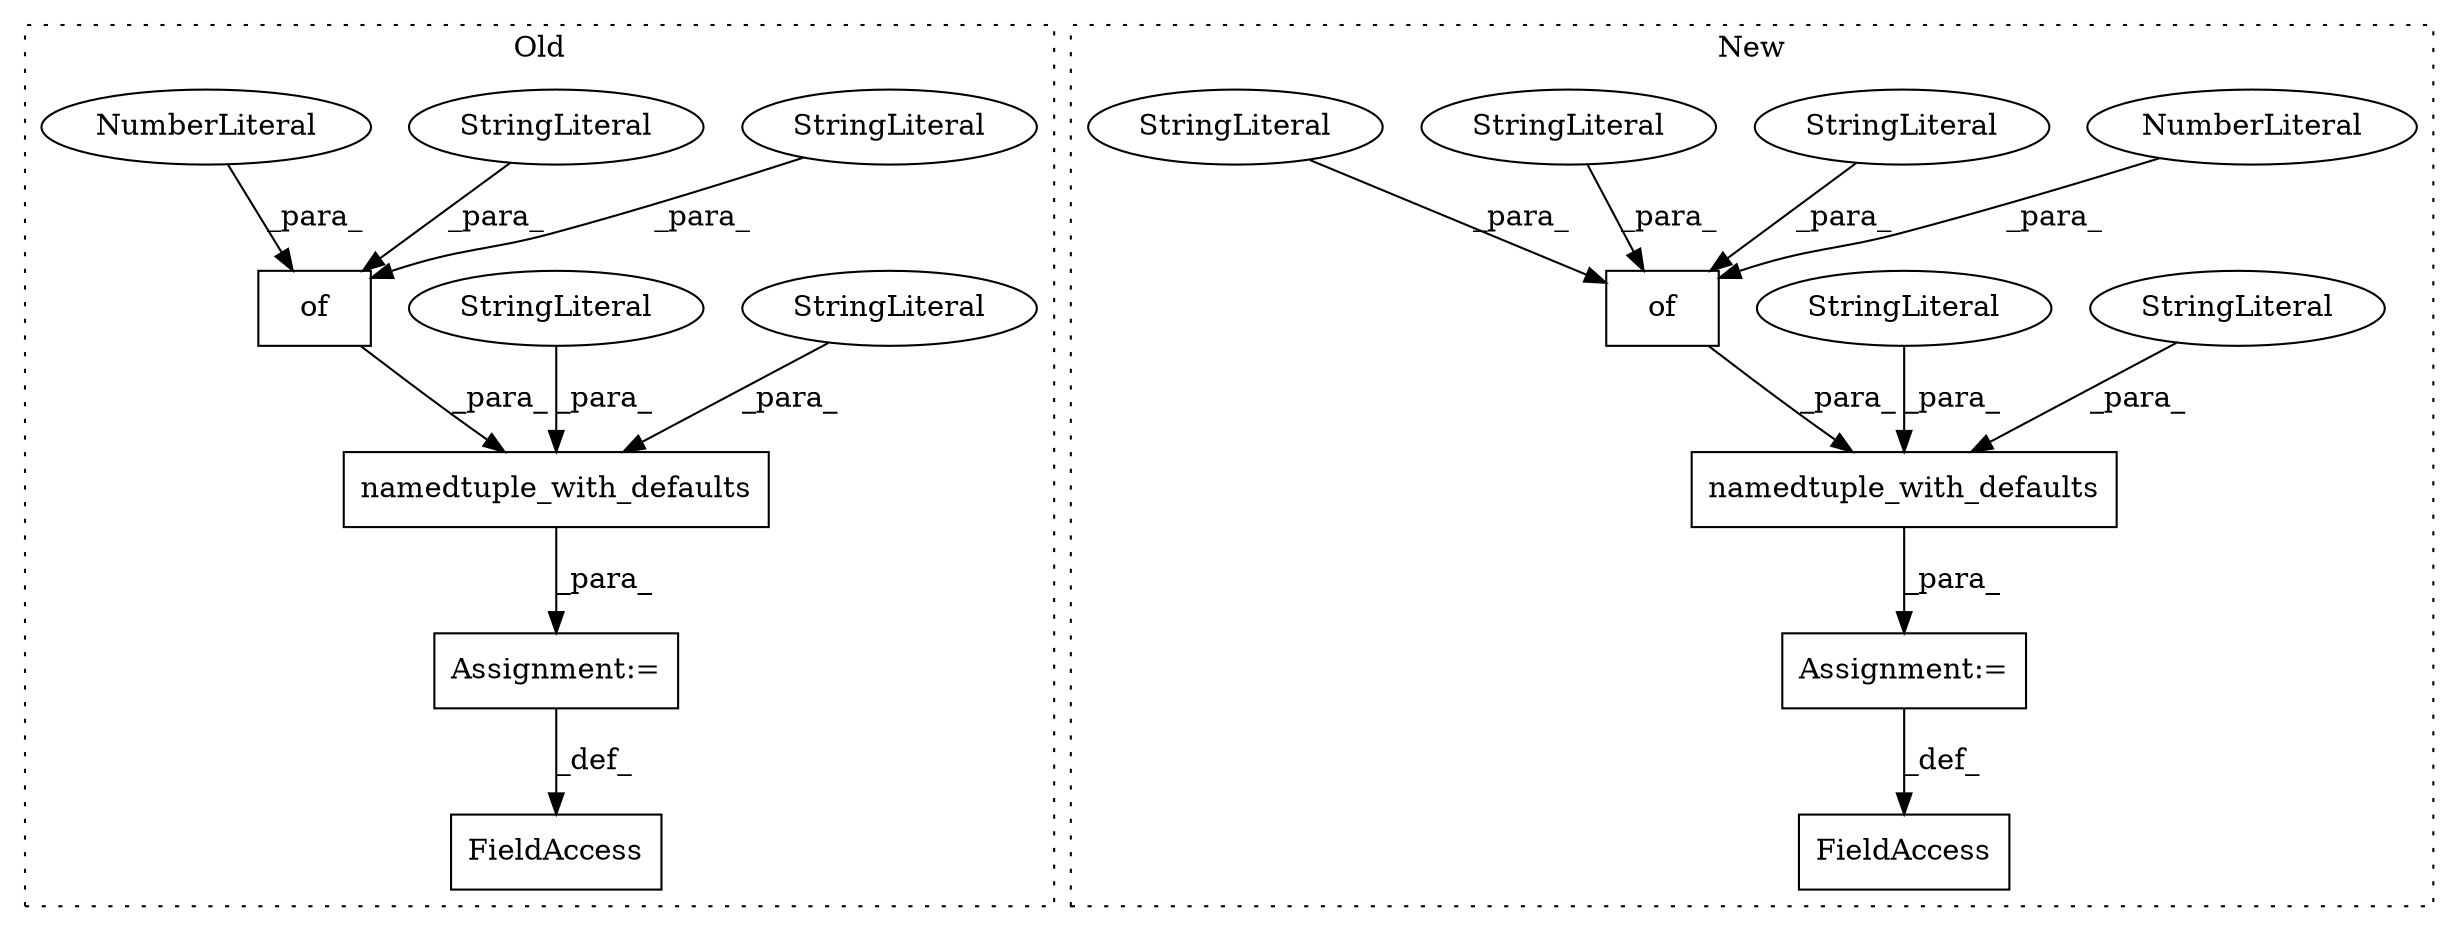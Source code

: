 digraph G {
subgraph cluster0 {
1 [label="of" a="32" s="2047,2109" l="3,1" shape="box"];
3 [label="namedtuple_with_defaults" a="32" s="1962,2110" l="25,1" shape="box"];
4 [label="StringLiteral" a="45" s="2050" l="17" shape="ellipse"];
7 [label="StringLiteral" a="45" s="2008" l="34" shape="ellipse"];
8 [label="StringLiteral" a="45" s="1987" l="20" shape="ellipse"];
9 [label="FieldAccess" a="22" s="1943" l="18" shape="box"];
15 [label="StringLiteral" a="45" s="2072" l="18" shape="ellipse"];
16 [label="Assignment:=" a="7" s="1961" l="1" shape="box"];
18 [label="NumberLiteral" a="34" s="2068" l="3" shape="ellipse"];
label = "Old";
style="dotted";
}
subgraph cluster1 {
2 [label="namedtuple_with_defaults" a="32" s="1682,1998" l="25,1" shape="box"];
5 [label="StringLiteral" a="45" s="1707" l="25" shape="ellipse"];
6 [label="StringLiteral" a="45" s="1733" l="52" shape="ellipse"];
10 [label="FieldAccess" a="22" s="1658" l="23" shape="box"];
11 [label="of" a="32" s="1899,1996" l="3,1" shape="box"];
12 [label="NumberLiteral" a="34" s="1982" l="2" shape="ellipse"];
13 [label="StringLiteral" a="45" s="1909" l="5" shape="ellipse"];
14 [label="StringLiteral" a="45" s="1930" l="14" shape="ellipse"];
17 [label="Assignment:=" a="7" s="1681" l="1" shape="box"];
19 [label="StringLiteral" a="45" s="1967" l="14" shape="ellipse"];
label = "New";
style="dotted";
}
1 -> 3 [label="_para_"];
2 -> 17 [label="_para_"];
3 -> 16 [label="_para_"];
4 -> 1 [label="_para_"];
5 -> 2 [label="_para_"];
6 -> 2 [label="_para_"];
7 -> 3 [label="_para_"];
8 -> 3 [label="_para_"];
11 -> 2 [label="_para_"];
12 -> 11 [label="_para_"];
13 -> 11 [label="_para_"];
14 -> 11 [label="_para_"];
15 -> 1 [label="_para_"];
16 -> 9 [label="_def_"];
17 -> 10 [label="_def_"];
18 -> 1 [label="_para_"];
19 -> 11 [label="_para_"];
}